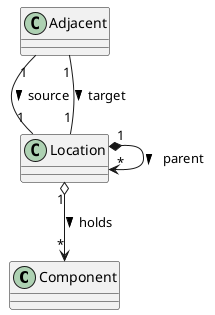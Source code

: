 @startuml
class Component
class Location

Location  "1" *--> "*" Location: parent >
Location "1" o--> "*" Component: holds >


class Adjacent

Adjacent "1" -- "1" Location : source >
Adjacent "1" -- "1" Location : target > 
@enduml
